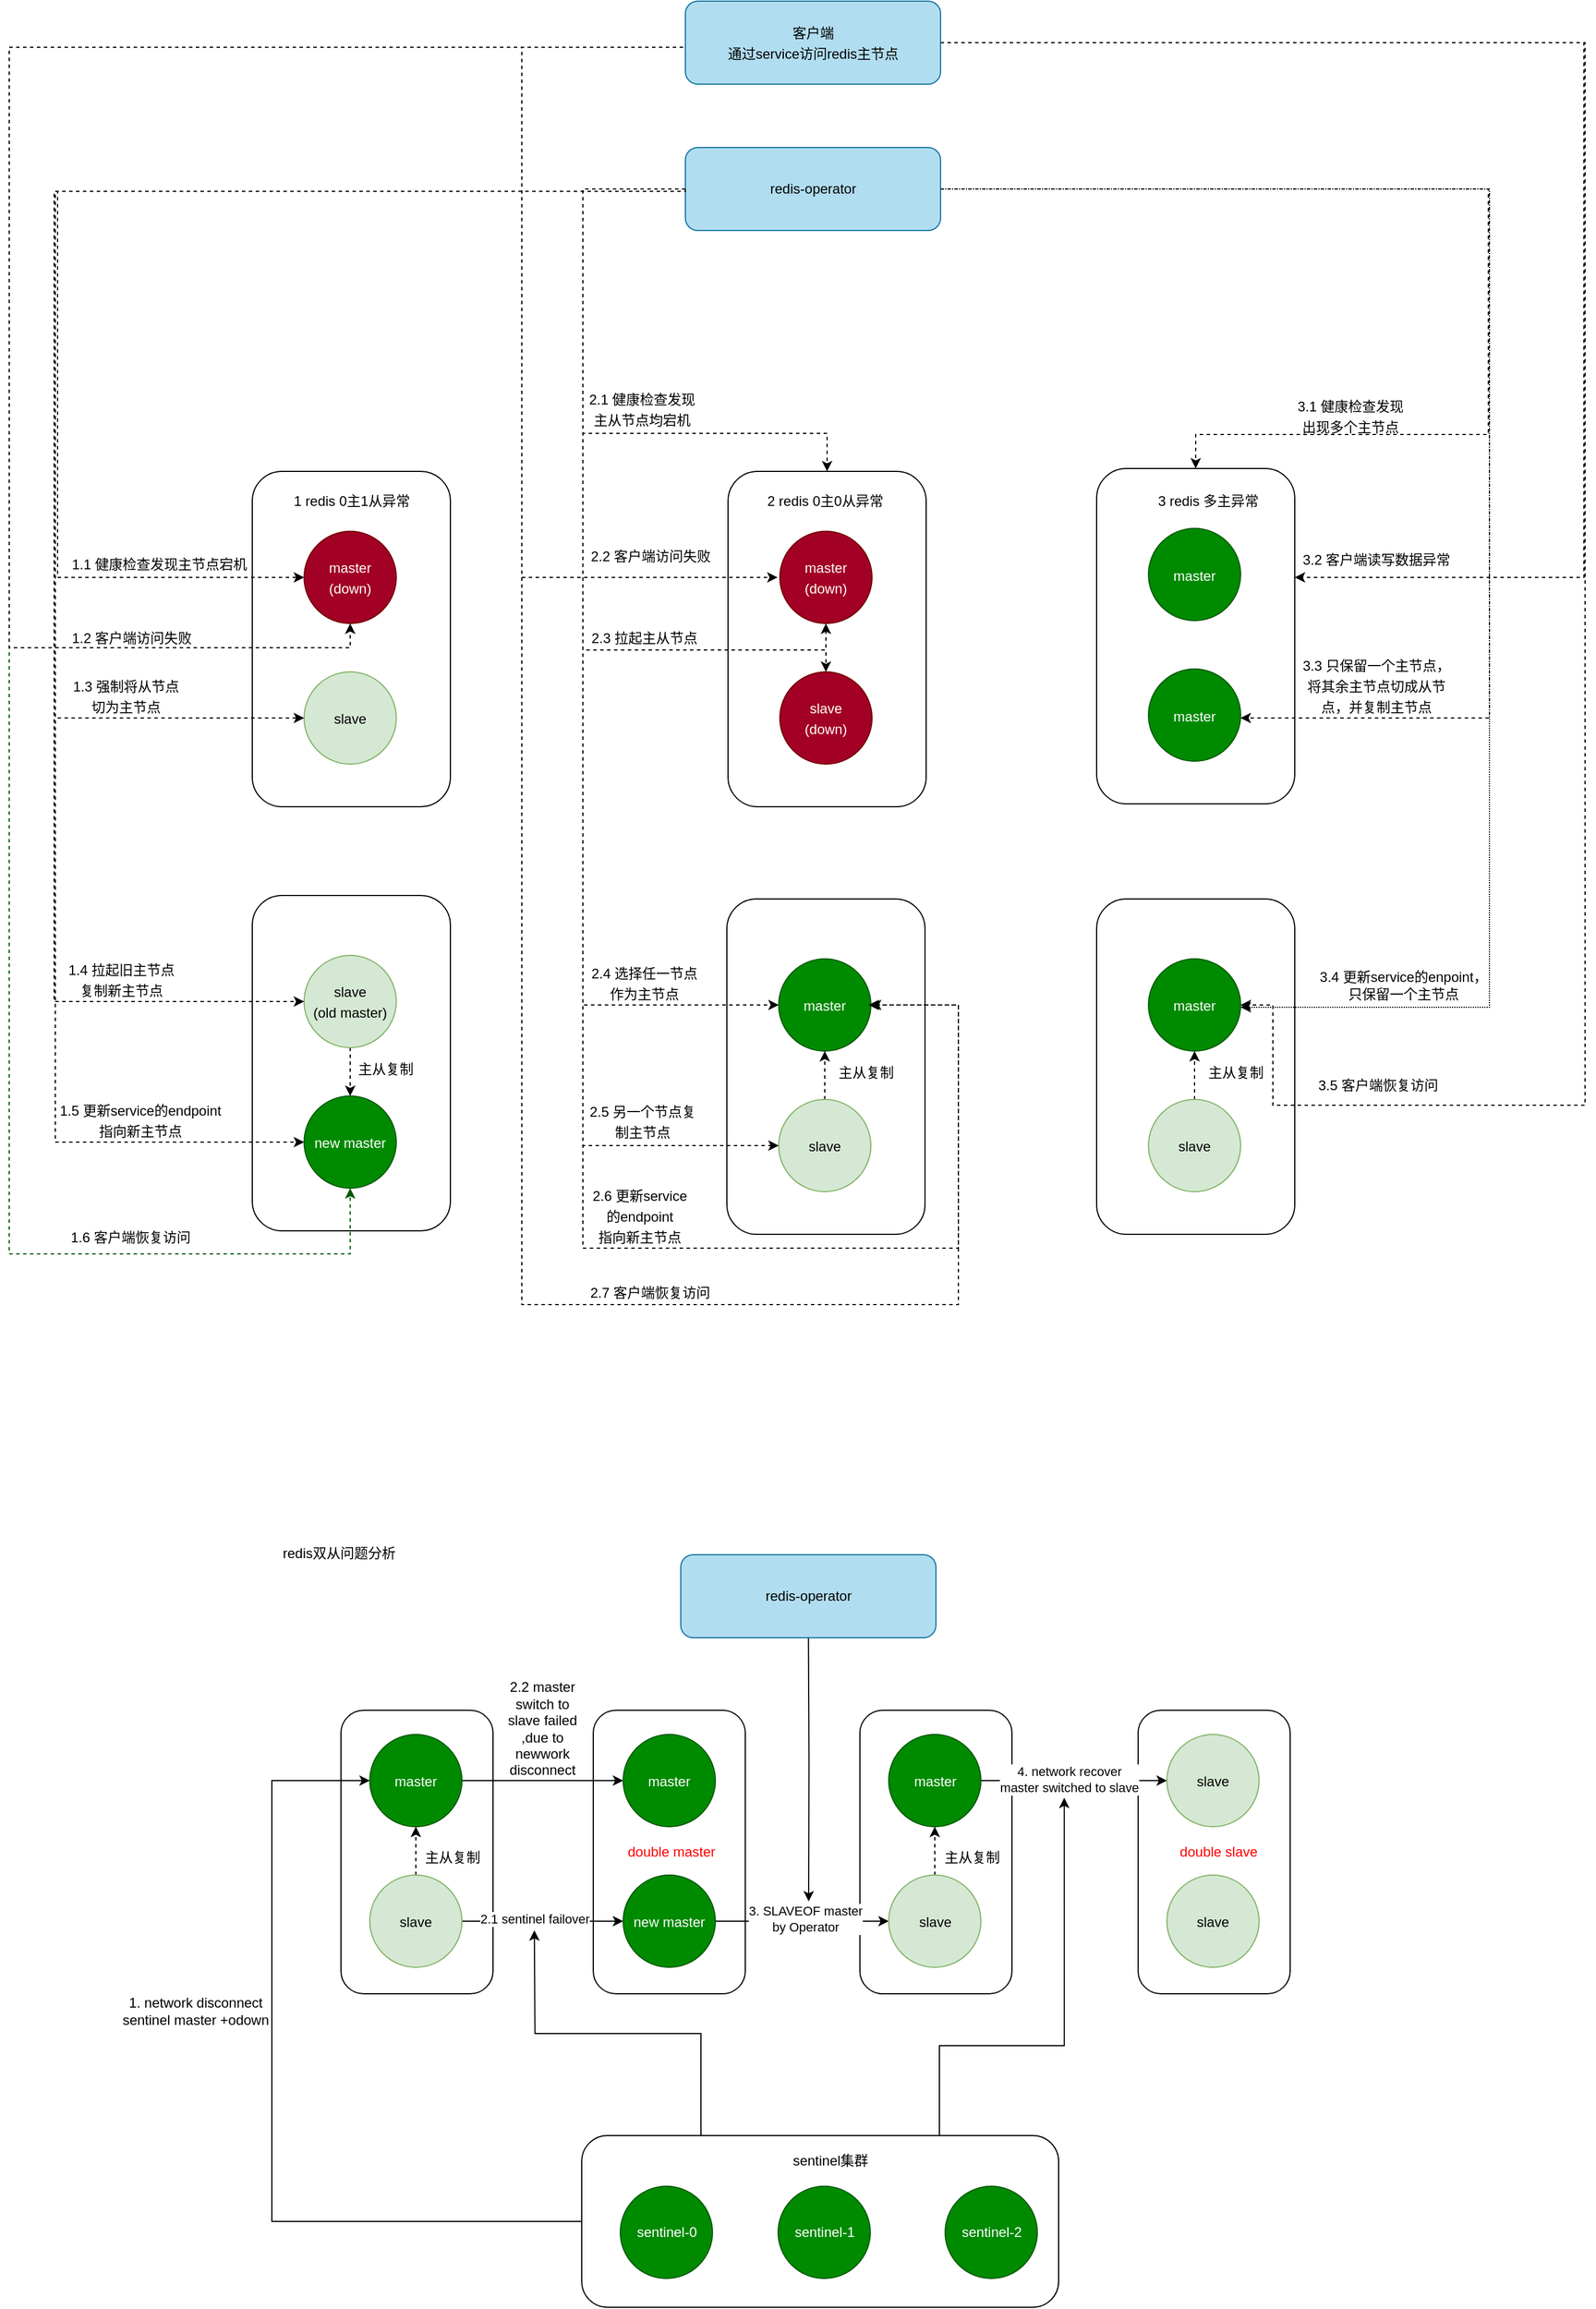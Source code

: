<mxfile version="21.6.6" type="github">
  <diagram id="rYdwiMb5jvszhZctyrXV" name="第 1 页">
    <mxGraphModel dx="1363" dy="926" grid="0" gridSize="10" guides="1" tooltips="1" connect="1" arrows="1" fold="1" page="0" pageScale="1" pageWidth="1920" pageHeight="1200" math="0" shadow="0">
      <root>
        <mxCell id="0" />
        <mxCell id="1" parent="0" />
        <mxCell id="EKX-5jDuFIZ7UJzmlgKB-31" value="" style="rounded=1;whiteSpace=wrap;html=1;" vertex="1" parent="1">
          <mxGeometry x="1066" y="1720" width="132" height="246" as="geometry" />
        </mxCell>
        <mxCell id="EKX-5jDuFIZ7UJzmlgKB-26" value="" style="rounded=1;whiteSpace=wrap;html=1;" vertex="1" parent="1">
          <mxGeometry x="824.5" y="1720" width="132" height="246" as="geometry" />
        </mxCell>
        <mxCell id="EKX-5jDuFIZ7UJzmlgKB-7" value="" style="rounded=1;whiteSpace=wrap;html=1;" vertex="1" parent="1">
          <mxGeometry x="374" y="1720" width="132" height="246" as="geometry" />
        </mxCell>
        <mxCell id="EKX-5jDuFIZ7UJzmlgKB-18" value="" style="rounded=1;whiteSpace=wrap;html=1;" vertex="1" parent="1">
          <mxGeometry x="593" y="1720" width="132" height="246" as="geometry" />
        </mxCell>
        <mxCell id="YQscOVflWYW1QB9K6YFz-11" value="" style="rounded=1;whiteSpace=wrap;html=1;" parent="1" vertex="1">
          <mxGeometry x="1030" y="642.5" width="172" height="291" as="geometry" />
        </mxCell>
        <mxCell id="U7izJLPOkutMurW7QBMb-9" style="edgeStyle=orthogonalEdgeStyle;rounded=0;orthogonalLoop=1;jettySize=auto;html=1;exitX=1;exitY=0.5;exitDx=0;exitDy=0;dashed=1;" parent="1" source="6RyUIfgaUFoeRIO4xXDH-7" target="YQscOVflWYW1QB9K6YFz-11" edge="1">
          <mxGeometry relative="1" as="geometry">
            <mxPoint x="1204" y="736" as="targetPoint" />
            <Array as="points">
              <mxPoint x="1453" y="273" />
              <mxPoint x="1453" y="737" />
            </Array>
          </mxGeometry>
        </mxCell>
        <mxCell id="YQscOVflWYW1QB9K6YFz-36" value="" style="rounded=1;whiteSpace=wrap;html=1;" parent="1" vertex="1">
          <mxGeometry x="1030" y="1016" width="172" height="291" as="geometry" />
        </mxCell>
        <mxCell id="YQscOVflWYW1QB9K6YFz-30" value="" style="rounded=1;whiteSpace=wrap;html=1;" parent="1" vertex="1">
          <mxGeometry x="709" y="1016" width="172" height="291" as="geometry" />
        </mxCell>
        <mxCell id="YQscOVflWYW1QB9K6YFz-24" value="" style="rounded=1;whiteSpace=wrap;html=1;" parent="1" vertex="1">
          <mxGeometry x="297" y="1013" width="172" height="291" as="geometry" />
        </mxCell>
        <mxCell id="YQscOVflWYW1QB9K6YFz-16" value="" style="rounded=1;whiteSpace=wrap;html=1;" parent="1" vertex="1">
          <mxGeometry x="710" y="645" width="172" height="291" as="geometry" />
        </mxCell>
        <mxCell id="YQscOVflWYW1QB9K6YFz-6" value="" style="rounded=1;whiteSpace=wrap;html=1;" parent="1" vertex="1">
          <mxGeometry x="297" y="645" width="172" height="291" as="geometry" />
        </mxCell>
        <mxCell id="YQscOVflWYW1QB9K6YFz-50" style="edgeStyle=orthogonalEdgeStyle;rounded=0;orthogonalLoop=1;jettySize=auto;html=1;exitX=0;exitY=0.5;exitDx=0;exitDy=0;entryX=0.5;entryY=1;entryDx=0;entryDy=0;dashed=1;fillColor=#008a00;strokeColor=#005700;" parent="1" source="6RyUIfgaUFoeRIO4xXDH-7" target="YQscOVflWYW1QB9K6YFz-26" edge="1">
          <mxGeometry relative="1" as="geometry">
            <Array as="points">
              <mxPoint x="86" y="277" />
              <mxPoint x="86" y="1324" />
              <mxPoint x="382" y="1324" />
            </Array>
          </mxGeometry>
        </mxCell>
        <mxCell id="YQscOVflWYW1QB9K6YFz-72" style="edgeStyle=orthogonalEdgeStyle;rounded=0;orthogonalLoop=1;jettySize=auto;html=1;exitX=0;exitY=0.5;exitDx=0;exitDy=0;dashed=1;entryX=0.5;entryY=1;entryDx=0;entryDy=0;" parent="1" source="6RyUIfgaUFoeRIO4xXDH-7" target="YQscOVflWYW1QB9K6YFz-7" edge="1">
          <mxGeometry relative="1" as="geometry">
            <mxPoint x="118" y="814" as="targetPoint" />
            <Array as="points">
              <mxPoint x="86" y="277" />
              <mxPoint x="86" y="798" />
              <mxPoint x="382" y="798" />
            </Array>
          </mxGeometry>
        </mxCell>
        <mxCell id="YQscOVflWYW1QB9K6YFz-82" style="edgeStyle=orthogonalEdgeStyle;rounded=0;orthogonalLoop=1;jettySize=auto;html=1;exitX=0;exitY=0.5;exitDx=0;exitDy=0;dashed=1;" parent="1" source="6RyUIfgaUFoeRIO4xXDH-7" edge="1">
          <mxGeometry relative="1" as="geometry">
            <mxPoint x="753" y="737" as="targetPoint" />
            <Array as="points">
              <mxPoint x="673" y="277" />
              <mxPoint x="531" y="277" />
              <mxPoint x="531" y="737" />
            </Array>
          </mxGeometry>
        </mxCell>
        <mxCell id="YQscOVflWYW1QB9K6YFz-92" style="edgeStyle=orthogonalEdgeStyle;rounded=0;orthogonalLoop=1;jettySize=auto;html=1;exitX=0;exitY=0.5;exitDx=0;exitDy=0;dashed=1;entryX=1;entryY=0.5;entryDx=0;entryDy=0;" parent="1" source="6RyUIfgaUFoeRIO4xXDH-7" target="YQscOVflWYW1QB9K6YFz-32" edge="1">
          <mxGeometry relative="1" as="geometry">
            <mxPoint x="931" y="1014" as="targetPoint" />
            <Array as="points">
              <mxPoint x="673" y="277" />
              <mxPoint x="531" y="277" />
              <mxPoint x="531" y="1368" />
              <mxPoint x="910" y="1368" />
              <mxPoint x="910" y="1108" />
            </Array>
          </mxGeometry>
        </mxCell>
        <mxCell id="U7izJLPOkutMurW7QBMb-15" style="edgeStyle=orthogonalEdgeStyle;rounded=0;orthogonalLoop=1;jettySize=auto;html=1;exitX=1;exitY=0.5;exitDx=0;exitDy=0;dashed=1;entryX=1;entryY=0.5;entryDx=0;entryDy=0;" parent="1" source="6RyUIfgaUFoeRIO4xXDH-7" target="YQscOVflWYW1QB9K6YFz-37" edge="1">
          <mxGeometry relative="1" as="geometry">
            <mxPoint x="1183" y="1340" as="targetPoint" />
            <Array as="points">
              <mxPoint x="1454" y="273" />
              <mxPoint x="1454" y="1195" />
              <mxPoint x="1183" y="1195" />
              <mxPoint x="1183" y="1108" />
            </Array>
          </mxGeometry>
        </mxCell>
        <mxCell id="6RyUIfgaUFoeRIO4xXDH-7" value="&lt;p style=&quot;line-height: 150%;&quot;&gt;客户端&lt;br&gt;通过service访问redis主节点&lt;/p&gt;" style="rounded=1;whiteSpace=wrap;html=1;fillColor=#b1ddf0;strokeColor=#10739e;" parent="1" vertex="1">
          <mxGeometry x="673" y="237" width="221.5" height="72" as="geometry" />
        </mxCell>
        <mxCell id="YQscOVflWYW1QB9K6YFz-7" value="&lt;p style=&quot;line-height: 150%;&quot;&gt;master&lt;br&gt;(down)&lt;/p&gt;" style="ellipse;whiteSpace=wrap;html=1;aspect=fixed;fillColor=#a20025;fontColor=#ffffff;strokeColor=#6F0000;" parent="1" vertex="1">
          <mxGeometry x="342" y="697" width="80" height="80" as="geometry" />
        </mxCell>
        <mxCell id="YQscOVflWYW1QB9K6YFz-9" value="&lt;p style=&quot;line-height: 150%;&quot;&gt;slave&lt;br&gt;&lt;/p&gt;" style="ellipse;whiteSpace=wrap;html=1;aspect=fixed;fillColor=#d5e8d4;strokeColor=#82b366;" parent="1" vertex="1">
          <mxGeometry x="342" y="819" width="80" height="80" as="geometry" />
        </mxCell>
        <mxCell id="YQscOVflWYW1QB9K6YFz-10" value="1 redis 0主1从异常" style="text;html=1;strokeColor=none;fillColor=none;align=center;verticalAlign=middle;whiteSpace=wrap;rounded=0;" parent="1" vertex="1">
          <mxGeometry x="330.5" y="656" width="105" height="30" as="geometry" />
        </mxCell>
        <mxCell id="YQscOVflWYW1QB9K6YFz-12" value="&lt;p style=&quot;line-height: 150%;&quot;&gt;master&lt;br&gt;&lt;/p&gt;" style="ellipse;whiteSpace=wrap;html=1;aspect=fixed;fillColor=#008a00;fontColor=#ffffff;strokeColor=#005700;" parent="1" vertex="1">
          <mxGeometry x="1075" y="694.5" width="80" height="80" as="geometry" />
        </mxCell>
        <mxCell id="YQscOVflWYW1QB9K6YFz-13" value="&lt;p style=&quot;line-height: 150%;&quot;&gt;master&lt;br&gt;&lt;/p&gt;" style="ellipse;whiteSpace=wrap;html=1;aspect=fixed;fillColor=#008a00;fontColor=#ffffff;strokeColor=#005700;" parent="1" vertex="1">
          <mxGeometry x="1075" y="816.5" width="80" height="80" as="geometry" />
        </mxCell>
        <mxCell id="YQscOVflWYW1QB9K6YFz-14" value="3 redis 多主异常" style="text;html=1;strokeColor=none;fillColor=none;align=center;verticalAlign=middle;whiteSpace=wrap;rounded=0;" parent="1" vertex="1">
          <mxGeometry x="1080" y="656" width="94" height="30" as="geometry" />
        </mxCell>
        <mxCell id="YQscOVflWYW1QB9K6YFz-17" value="&lt;p style=&quot;line-height: 150%;&quot;&gt;master&lt;br&gt;(down)&lt;/p&gt;" style="ellipse;whiteSpace=wrap;html=1;aspect=fixed;fillColor=#a20025;fontColor=#ffffff;strokeColor=#6F0000;" parent="1" vertex="1">
          <mxGeometry x="755" y="697" width="80" height="80" as="geometry" />
        </mxCell>
        <mxCell id="YQscOVflWYW1QB9K6YFz-18" value="&lt;p style=&quot;line-height: 150%;&quot;&gt;slave&lt;br&gt;(down)&lt;/p&gt;" style="ellipse;whiteSpace=wrap;html=1;aspect=fixed;fillColor=#a20025;fontColor=#ffffff;strokeColor=#6F0000;" parent="1" vertex="1">
          <mxGeometry x="755" y="819" width="80" height="80" as="geometry" />
        </mxCell>
        <mxCell id="YQscOVflWYW1QB9K6YFz-19" value="2 redis 0主0从异常" style="text;html=1;strokeColor=none;fillColor=none;align=center;verticalAlign=middle;whiteSpace=wrap;rounded=0;" parent="1" vertex="1">
          <mxGeometry x="741.5" y="656" width="105" height="30" as="geometry" />
        </mxCell>
        <mxCell id="YQscOVflWYW1QB9K6YFz-27" style="edgeStyle=orthogonalEdgeStyle;rounded=0;orthogonalLoop=1;jettySize=auto;html=1;exitX=0.5;exitY=1;exitDx=0;exitDy=0;dashed=1;" parent="1" source="YQscOVflWYW1QB9K6YFz-25" target="YQscOVflWYW1QB9K6YFz-26" edge="1">
          <mxGeometry relative="1" as="geometry" />
        </mxCell>
        <mxCell id="YQscOVflWYW1QB9K6YFz-25" value="&lt;p style=&quot;line-height: 150%;&quot;&gt;slave&lt;br&gt;(old master)&lt;/p&gt;" style="ellipse;whiteSpace=wrap;html=1;aspect=fixed;fillColor=#d5e8d4;strokeColor=#82b366;" parent="1" vertex="1">
          <mxGeometry x="342" y="1065" width="80" height="80" as="geometry" />
        </mxCell>
        <mxCell id="YQscOVflWYW1QB9K6YFz-26" value="&lt;p style=&quot;line-height: 150%;&quot;&gt;new master&lt;br&gt;&lt;/p&gt;" style="ellipse;whiteSpace=wrap;html=1;aspect=fixed;fillColor=#008a00;fontColor=#ffffff;strokeColor=#005700;" parent="1" vertex="1">
          <mxGeometry x="342" y="1187" width="80" height="80" as="geometry" />
        </mxCell>
        <mxCell id="YQscOVflWYW1QB9K6YFz-29" value="主从复制" style="text;html=1;strokeColor=none;fillColor=none;align=center;verticalAlign=middle;whiteSpace=wrap;rounded=0;" parent="1" vertex="1">
          <mxGeometry x="383" y="1149" width="60" height="30" as="geometry" />
        </mxCell>
        <mxCell id="YQscOVflWYW1QB9K6YFz-32" value="&lt;p style=&quot;line-height: 150%;&quot;&gt;master&lt;br&gt;&lt;/p&gt;" style="ellipse;whiteSpace=wrap;html=1;aspect=fixed;fillColor=#008a00;fontColor=#ffffff;strokeColor=#005700;" parent="1" vertex="1">
          <mxGeometry x="754" y="1068" width="80" height="80" as="geometry" />
        </mxCell>
        <mxCell id="YQscOVflWYW1QB9K6YFz-35" style="edgeStyle=orthogonalEdgeStyle;rounded=0;orthogonalLoop=1;jettySize=auto;html=1;exitX=0.5;exitY=0;exitDx=0;exitDy=0;entryX=0.5;entryY=1;entryDx=0;entryDy=0;dashed=1;" parent="1" source="YQscOVflWYW1QB9K6YFz-33" target="YQscOVflWYW1QB9K6YFz-32" edge="1">
          <mxGeometry relative="1" as="geometry" />
        </mxCell>
        <mxCell id="YQscOVflWYW1QB9K6YFz-33" value="&lt;p style=&quot;line-height: 150%;&quot;&gt;slave&lt;br&gt;&lt;/p&gt;" style="ellipse;whiteSpace=wrap;html=1;aspect=fixed;fillColor=#d5e8d4;strokeColor=#82b366;" parent="1" vertex="1">
          <mxGeometry x="754" y="1190" width="80" height="80" as="geometry" />
        </mxCell>
        <mxCell id="YQscOVflWYW1QB9K6YFz-34" value="主从复制" style="text;html=1;strokeColor=none;fillColor=none;align=center;verticalAlign=middle;whiteSpace=wrap;rounded=0;" parent="1" vertex="1">
          <mxGeometry x="800" y="1152" width="60" height="30" as="geometry" />
        </mxCell>
        <mxCell id="YQscOVflWYW1QB9K6YFz-37" value="&lt;p style=&quot;line-height: 150%;&quot;&gt;master&lt;br&gt;&lt;/p&gt;" style="ellipse;whiteSpace=wrap;html=1;aspect=fixed;fillColor=#008a00;fontColor=#ffffff;strokeColor=#005700;" parent="1" vertex="1">
          <mxGeometry x="1075" y="1068" width="80" height="80" as="geometry" />
        </mxCell>
        <mxCell id="YQscOVflWYW1QB9K6YFz-38" style="edgeStyle=orthogonalEdgeStyle;rounded=0;orthogonalLoop=1;jettySize=auto;html=1;exitX=0.5;exitY=0;exitDx=0;exitDy=0;entryX=0.5;entryY=1;entryDx=0;entryDy=0;dashed=1;" parent="1" source="YQscOVflWYW1QB9K6YFz-39" target="YQscOVflWYW1QB9K6YFz-37" edge="1">
          <mxGeometry relative="1" as="geometry" />
        </mxCell>
        <mxCell id="YQscOVflWYW1QB9K6YFz-39" value="&lt;p style=&quot;line-height: 150%;&quot;&gt;slave&lt;br&gt;&lt;/p&gt;" style="ellipse;whiteSpace=wrap;html=1;aspect=fixed;fillColor=#d5e8d4;strokeColor=#82b366;" parent="1" vertex="1">
          <mxGeometry x="1075" y="1190" width="80" height="80" as="geometry" />
        </mxCell>
        <mxCell id="YQscOVflWYW1QB9K6YFz-40" value="主从复制" style="text;html=1;strokeColor=none;fillColor=none;align=center;verticalAlign=middle;whiteSpace=wrap;rounded=0;" parent="1" vertex="1">
          <mxGeometry x="1121" y="1152" width="60" height="30" as="geometry" />
        </mxCell>
        <mxCell id="YQscOVflWYW1QB9K6YFz-63" style="edgeStyle=orthogonalEdgeStyle;rounded=0;orthogonalLoop=1;jettySize=auto;html=1;exitX=0;exitY=0.5;exitDx=0;exitDy=0;entryX=0;entryY=0.5;entryDx=0;entryDy=0;dashed=1;" parent="1" source="YQscOVflWYW1QB9K6YFz-41" target="YQscOVflWYW1QB9K6YFz-7" edge="1">
          <mxGeometry relative="1" as="geometry">
            <Array as="points">
              <mxPoint x="128" y="402" />
              <mxPoint x="128" y="737" />
            </Array>
          </mxGeometry>
        </mxCell>
        <mxCell id="YQscOVflWYW1QB9K6YFz-64" style="edgeStyle=orthogonalEdgeStyle;rounded=0;orthogonalLoop=1;jettySize=auto;html=1;exitX=0;exitY=0.5;exitDx=0;exitDy=0;entryX=0;entryY=0.5;entryDx=0;entryDy=0;dashed=1;" parent="1" source="YQscOVflWYW1QB9K6YFz-41" target="YQscOVflWYW1QB9K6YFz-9" edge="1">
          <mxGeometry relative="1" as="geometry">
            <Array as="points">
              <mxPoint x="126" y="402" />
              <mxPoint x="126" y="859" />
            </Array>
          </mxGeometry>
        </mxCell>
        <mxCell id="YQscOVflWYW1QB9K6YFz-68" style="edgeStyle=orthogonalEdgeStyle;rounded=0;orthogonalLoop=1;jettySize=auto;html=1;exitX=0;exitY=0.5;exitDx=0;exitDy=0;dashed=1;entryX=0;entryY=0.5;entryDx=0;entryDy=0;" parent="1" source="YQscOVflWYW1QB9K6YFz-41" target="YQscOVflWYW1QB9K6YFz-25" edge="1">
          <mxGeometry relative="1" as="geometry">
            <mxPoint x="146.375" y="1119.5" as="targetPoint" />
            <Array as="points">
              <mxPoint x="125" y="402" />
              <mxPoint x="125" y="1105" />
            </Array>
          </mxGeometry>
        </mxCell>
        <mxCell id="YQscOVflWYW1QB9K6YFz-71" style="edgeStyle=orthogonalEdgeStyle;rounded=0;orthogonalLoop=1;jettySize=auto;html=1;exitX=0;exitY=0.5;exitDx=0;exitDy=0;dashed=1;entryX=0;entryY=0.5;entryDx=0;entryDy=0;" parent="1" source="YQscOVflWYW1QB9K6YFz-41" target="YQscOVflWYW1QB9K6YFz-26" edge="1">
          <mxGeometry relative="1" as="geometry">
            <mxPoint x="125.125" y="1216.375" as="targetPoint" />
            <Array as="points">
              <mxPoint x="126" y="402" />
              <mxPoint x="126" y="1227" />
            </Array>
          </mxGeometry>
        </mxCell>
        <mxCell id="YQscOVflWYW1QB9K6YFz-78" style="edgeStyle=orthogonalEdgeStyle;rounded=0;orthogonalLoop=1;jettySize=auto;html=1;exitX=0;exitY=0.5;exitDx=0;exitDy=0;dashed=1;entryX=0.5;entryY=0;entryDx=0;entryDy=0;" parent="1" source="YQscOVflWYW1QB9K6YFz-41" target="YQscOVflWYW1QB9K6YFz-16" edge="1">
          <mxGeometry relative="1" as="geometry">
            <Array as="points">
              <mxPoint x="673" y="402" />
              <mxPoint x="584" y="402" />
              <mxPoint x="584" y="612" />
              <mxPoint x="796" y="612" />
            </Array>
          </mxGeometry>
        </mxCell>
        <mxCell id="YQscOVflWYW1QB9K6YFz-80" style="edgeStyle=orthogonalEdgeStyle;rounded=0;orthogonalLoop=1;jettySize=auto;html=1;exitX=0;exitY=0.5;exitDx=0;exitDy=0;entryX=0.5;entryY=1;entryDx=0;entryDy=0;dashed=1;" parent="1" source="YQscOVflWYW1QB9K6YFz-41" target="YQscOVflWYW1QB9K6YFz-17" edge="1">
          <mxGeometry relative="1" as="geometry">
            <Array as="points">
              <mxPoint x="673" y="402" />
              <mxPoint x="584" y="402" />
              <mxPoint x="584" y="800" />
              <mxPoint x="795" y="800" />
            </Array>
          </mxGeometry>
        </mxCell>
        <mxCell id="YQscOVflWYW1QB9K6YFz-85" style="edgeStyle=orthogonalEdgeStyle;rounded=0;orthogonalLoop=1;jettySize=auto;html=1;exitX=0;exitY=0.5;exitDx=0;exitDy=0;dashed=1;entryX=0.5;entryY=0;entryDx=0;entryDy=0;" parent="1" source="YQscOVflWYW1QB9K6YFz-41" target="YQscOVflWYW1QB9K6YFz-18" edge="1">
          <mxGeometry relative="1" as="geometry">
            <mxPoint x="499.448" y="836.621" as="targetPoint" />
            <Array as="points">
              <mxPoint x="673" y="402" />
              <mxPoint x="584" y="402" />
              <mxPoint x="584" y="800" />
              <mxPoint x="795" y="800" />
            </Array>
          </mxGeometry>
        </mxCell>
        <mxCell id="YQscOVflWYW1QB9K6YFz-86" style="edgeStyle=orthogonalEdgeStyle;rounded=0;orthogonalLoop=1;jettySize=auto;html=1;exitX=0;exitY=0.5;exitDx=0;exitDy=0;dashed=1;entryX=0;entryY=0.5;entryDx=0;entryDy=0;" parent="1" source="YQscOVflWYW1QB9K6YFz-41" target="YQscOVflWYW1QB9K6YFz-32" edge="1">
          <mxGeometry relative="1" as="geometry">
            <mxPoint x="500.138" y="1144.897" as="targetPoint" />
            <Array as="points">
              <mxPoint x="673" y="402" />
              <mxPoint x="584" y="402" />
              <mxPoint x="584" y="1108" />
            </Array>
          </mxGeometry>
        </mxCell>
        <mxCell id="YQscOVflWYW1QB9K6YFz-90" style="edgeStyle=orthogonalEdgeStyle;rounded=0;orthogonalLoop=1;jettySize=auto;html=1;exitX=0;exitY=0.5;exitDx=0;exitDy=0;dashed=1;" parent="1" source="YQscOVflWYW1QB9K6YFz-41" edge="1">
          <mxGeometry relative="1" as="geometry">
            <mxPoint x="832" y="1108" as="targetPoint" />
            <Array as="points">
              <mxPoint x="584" y="400" />
              <mxPoint x="584" y="1319" />
              <mxPoint x="910" y="1319" />
              <mxPoint x="910" y="1108" />
            </Array>
          </mxGeometry>
        </mxCell>
        <mxCell id="U7izJLPOkutMurW7QBMb-8" style="edgeStyle=orthogonalEdgeStyle;rounded=0;orthogonalLoop=1;jettySize=auto;html=1;exitX=1;exitY=0.5;exitDx=0;exitDy=0;entryX=0.5;entryY=0;entryDx=0;entryDy=0;dashed=1;" parent="1" source="YQscOVflWYW1QB9K6YFz-41" target="YQscOVflWYW1QB9K6YFz-11" edge="1">
          <mxGeometry relative="1" as="geometry">
            <Array as="points">
              <mxPoint x="1370" y="400" />
              <mxPoint x="1370" y="613" />
              <mxPoint x="1116" y="613" />
            </Array>
          </mxGeometry>
        </mxCell>
        <mxCell id="U7izJLPOkutMurW7QBMb-10" style="edgeStyle=orthogonalEdgeStyle;rounded=0;orthogonalLoop=1;jettySize=auto;html=1;exitX=1;exitY=0.5;exitDx=0;exitDy=0;dashed=1;" parent="1" source="YQscOVflWYW1QB9K6YFz-41" target="YQscOVflWYW1QB9K6YFz-13" edge="1">
          <mxGeometry relative="1" as="geometry">
            <mxPoint x="1224" y="859" as="targetPoint" />
            <Array as="points">
              <mxPoint x="1371" y="400" />
              <mxPoint x="1371" y="859" />
            </Array>
          </mxGeometry>
        </mxCell>
        <mxCell id="U7izJLPOkutMurW7QBMb-11" style="edgeStyle=orthogonalEdgeStyle;rounded=0;orthogonalLoop=1;jettySize=auto;html=1;exitX=1;exitY=0.5;exitDx=0;exitDy=0;dashed=1;dashPattern=1 1;" parent="1" source="YQscOVflWYW1QB9K6YFz-41" target="YQscOVflWYW1QB9K6YFz-37" edge="1">
          <mxGeometry relative="1" as="geometry">
            <mxPoint x="996" y="1136.5" as="targetPoint" />
            <Array as="points">
              <mxPoint x="1371" y="400" />
              <mxPoint x="1371" y="1110" />
            </Array>
          </mxGeometry>
        </mxCell>
        <mxCell id="YQscOVflWYW1QB9K6YFz-41" value="redis-operator" style="rounded=1;whiteSpace=wrap;html=1;fillColor=#b1ddf0;strokeColor=#10739e;" parent="1" vertex="1">
          <mxGeometry x="673" y="364" width="221.5" height="72" as="geometry" />
        </mxCell>
        <mxCell id="YQscOVflWYW1QB9K6YFz-55" value="&lt;p style=&quot;line-height: 150%;&quot;&gt;1.5 更新service的endpoint&lt;br&gt;指向新主节点&lt;/p&gt;" style="text;html=1;strokeColor=none;fillColor=none;align=center;verticalAlign=middle;whiteSpace=wrap;rounded=0;" parent="1" vertex="1">
          <mxGeometry x="119" y="1193" width="162" height="30" as="geometry" />
        </mxCell>
        <mxCell id="YQscOVflWYW1QB9K6YFz-65" value="1.1 健康检查发现主节点宕机" style="text;html=1;align=center;verticalAlign=middle;resizable=0;points=[];autosize=1;strokeColor=none;fillColor=none;" parent="1" vertex="1">
          <mxGeometry x="130.5" y="713" width="170" height="26" as="geometry" />
        </mxCell>
        <mxCell id="YQscOVflWYW1QB9K6YFz-66" value="&lt;p style=&quot;line-height: 150%;&quot;&gt;1.3 强制将从节点&lt;br&gt;切为主节点&lt;/p&gt;" style="text;html=1;align=center;verticalAlign=middle;resizable=0;points=[];autosize=1;strokeColor=none;fillColor=none;" parent="1" vertex="1">
          <mxGeometry x="131.5" y="804" width="110" height="72" as="geometry" />
        </mxCell>
        <mxCell id="YQscOVflWYW1QB9K6YFz-69" value="&lt;p style=&quot;line-height: 150%;&quot;&gt;1.4 拉起旧主节点&lt;br&gt;复制新主节点&lt;/p&gt;" style="text;html=1;strokeColor=none;fillColor=none;align=center;verticalAlign=middle;whiteSpace=wrap;rounded=0;" parent="1" vertex="1">
          <mxGeometry x="128.5" y="1074" width="108.5" height="24.5" as="geometry" />
        </mxCell>
        <mxCell id="YQscOVflWYW1QB9K6YFz-70" value="1.6&amp;nbsp;&lt;span style=&quot;&quot;&gt;客户端恢复访问&lt;/span&gt;" style="text;html=1;align=center;verticalAlign=middle;resizable=0;points=[];autosize=1;strokeColor=none;fillColor=none;" parent="1" vertex="1">
          <mxGeometry x="129.5" y="1297" width="122" height="26" as="geometry" />
        </mxCell>
        <mxCell id="YQscOVflWYW1QB9K6YFz-73" value="1.2 客户端访问失败" style="text;html=1;align=center;verticalAlign=middle;resizable=0;points=[];autosize=1;strokeColor=none;fillColor=none;" parent="1" vertex="1">
          <mxGeometry x="130.5" y="777" width="122" height="26" as="geometry" />
        </mxCell>
        <mxCell id="YQscOVflWYW1QB9K6YFz-88" style="edgeStyle=orthogonalEdgeStyle;rounded=0;orthogonalLoop=1;jettySize=auto;html=1;exitX=0;exitY=0.5;exitDx=0;exitDy=0;dashed=1;entryX=0;entryY=0.5;entryDx=0;entryDy=0;" parent="1" source="YQscOVflWYW1QB9K6YFz-41" target="YQscOVflWYW1QB9K6YFz-33" edge="1">
          <mxGeometry relative="1" as="geometry">
            <mxPoint x="764" y="1118" as="targetPoint" />
            <mxPoint x="683" y="410.0" as="sourcePoint" />
            <Array as="points">
              <mxPoint x="673" y="402" />
              <mxPoint x="584" y="402" />
              <mxPoint x="584" y="1230" />
            </Array>
          </mxGeometry>
        </mxCell>
        <mxCell id="YQscOVflWYW1QB9K6YFz-97" value="&lt;p style=&quot;line-height: 150%;&quot;&gt;2.5 另一个节点复制主节点&lt;/p&gt;" style="text;html=1;strokeColor=none;fillColor=none;align=center;verticalAlign=middle;whiteSpace=wrap;rounded=0;" parent="1" vertex="1">
          <mxGeometry x="586" y="1194" width="100" height="30" as="geometry" />
        </mxCell>
        <mxCell id="YQscOVflWYW1QB9K6YFz-99" value="&lt;p style=&quot;line-height: 150%;&quot;&gt;&lt;span style=&quot;&quot;&gt;2.1 健康检查发现主从节点均宕机&lt;/span&gt;&lt;/p&gt;" style="text;html=1;strokeColor=none;fillColor=none;align=center;verticalAlign=middle;whiteSpace=wrap;rounded=0;" parent="1" vertex="1">
          <mxGeometry x="587" y="576" width="97" height="30" as="geometry" />
        </mxCell>
        <mxCell id="YQscOVflWYW1QB9K6YFz-101" value="&lt;span style=&quot;&quot;&gt;2.2 客户端访问失败&lt;/span&gt;" style="text;html=1;strokeColor=none;fillColor=none;align=center;verticalAlign=middle;whiteSpace=wrap;rounded=0;" parent="1" vertex="1">
          <mxGeometry x="586" y="704" width="114" height="30" as="geometry" />
        </mxCell>
        <mxCell id="YQscOVflWYW1QB9K6YFz-102" value="&lt;span style=&quot;&quot;&gt;2.3 拉起主从节点&lt;/span&gt;" style="text;html=1;strokeColor=none;fillColor=none;align=center;verticalAlign=middle;whiteSpace=wrap;rounded=0;" parent="1" vertex="1">
          <mxGeometry x="589" y="774.5" width="97" height="30" as="geometry" />
        </mxCell>
        <mxCell id="YQscOVflWYW1QB9K6YFz-103" value="&lt;p style=&quot;line-height: 150%;&quot;&gt;&lt;span style=&quot;&quot;&gt;2.4 选择任一节点&lt;/span&gt;&lt;br style=&quot;&quot;&gt;&lt;span style=&quot;&quot;&gt;作为主节点&lt;/span&gt;&lt;/p&gt;" style="text;html=1;strokeColor=none;fillColor=none;align=center;verticalAlign=middle;whiteSpace=wrap;rounded=0;" parent="1" vertex="1">
          <mxGeometry x="589" y="1074" width="97" height="30" as="geometry" />
        </mxCell>
        <mxCell id="YQscOVflWYW1QB9K6YFz-104" value="&lt;p style=&quot;line-height: 150%;&quot;&gt;&lt;span style=&quot;&quot;&gt;2.6&amp;nbsp;&lt;/span&gt;&lt;span style=&quot;&quot;&gt;更新service的endpoint&lt;/span&gt;&lt;br style=&quot;&quot;&gt;&lt;span style=&quot;&quot;&gt;指向新主节点&lt;/span&gt;&lt;/p&gt;" style="text;html=1;strokeColor=none;fillColor=none;align=center;verticalAlign=middle;whiteSpace=wrap;rounded=0;" parent="1" vertex="1">
          <mxGeometry x="589" y="1276" width="89" height="30" as="geometry" />
        </mxCell>
        <mxCell id="YQscOVflWYW1QB9K6YFz-105" value="&lt;span style=&quot;&quot;&gt;2.7 客户端恢复访问&lt;/span&gt;" style="text;html=1;strokeColor=none;fillColor=none;align=center;verticalAlign=middle;whiteSpace=wrap;rounded=0;" parent="1" vertex="1">
          <mxGeometry x="586" y="1343" width="113" height="30" as="geometry" />
        </mxCell>
        <mxCell id="U7izJLPOkutMurW7QBMb-3" value="&lt;p style=&quot;line-height: 150%;&quot;&gt;&lt;span style=&quot;&quot;&gt;3.1 健康检查发现出现多个主节点&lt;/span&gt;&lt;/p&gt;" style="text;html=1;strokeColor=none;fillColor=none;align=center;verticalAlign=middle;whiteSpace=wrap;rounded=0;" parent="1" vertex="1">
          <mxGeometry x="1202" y="582" width="97" height="30" as="geometry" />
        </mxCell>
        <mxCell id="U7izJLPOkutMurW7QBMb-4" value="&lt;p style=&quot;line-height: 150%;&quot;&gt;&lt;span style=&quot;&quot;&gt;3.3 只保留一个主节点，将其余主节点切成从节点，并复制主节点&lt;/span&gt;&lt;/p&gt;" style="text;html=1;strokeColor=none;fillColor=none;align=center;verticalAlign=middle;whiteSpace=wrap;rounded=0;" parent="1" vertex="1">
          <mxGeometry x="1204" y="815.5" width="138" height="30" as="geometry" />
        </mxCell>
        <mxCell id="U7izJLPOkutMurW7QBMb-5" value="&lt;span style=&quot;&quot;&gt;3.4 更新service的enpoint，只保留一个主节点&lt;/span&gt;" style="text;html=1;strokeColor=none;fillColor=none;align=center;verticalAlign=middle;whiteSpace=wrap;rounded=0;" parent="1" vertex="1">
          <mxGeometry x="1220" y="1075.5" width="153" height="30" as="geometry" />
        </mxCell>
        <mxCell id="U7izJLPOkutMurW7QBMb-6" value="&lt;span style=&quot;&quot;&gt;3.2 客户端读写数据异常&lt;/span&gt;" style="text;html=1;strokeColor=none;fillColor=none;align=center;verticalAlign=middle;whiteSpace=wrap;rounded=0;" parent="1" vertex="1">
          <mxGeometry x="1207" y="706.5" width="132" height="30" as="geometry" />
        </mxCell>
        <mxCell id="U7izJLPOkutMurW7QBMb-7" value="&lt;span style=&quot;&quot;&gt;3.5 客户端恢复访问&lt;/span&gt;" style="text;html=1;strokeColor=none;fillColor=none;align=center;verticalAlign=middle;whiteSpace=wrap;rounded=0;" parent="1" vertex="1">
          <mxGeometry x="1216" y="1163" width="116.5" height="30" as="geometry" />
        </mxCell>
        <mxCell id="EKX-5jDuFIZ7UJzmlgKB-44" style="edgeStyle=orthogonalEdgeStyle;rounded=0;orthogonalLoop=1;jettySize=auto;html=1;exitX=0;exitY=0.5;exitDx=0;exitDy=0;entryX=0;entryY=0.5;entryDx=0;entryDy=0;" edge="1" parent="1" source="EKX-5jDuFIZ7UJzmlgKB-1" target="EKX-5jDuFIZ7UJzmlgKB-8">
          <mxGeometry relative="1" as="geometry">
            <Array as="points">
              <mxPoint x="314" y="2163" />
              <mxPoint x="314" y="1781" />
            </Array>
          </mxGeometry>
        </mxCell>
        <mxCell id="EKX-5jDuFIZ7UJzmlgKB-49" style="edgeStyle=orthogonalEdgeStyle;rounded=0;orthogonalLoop=1;jettySize=auto;html=1;exitX=0.25;exitY=0;exitDx=0;exitDy=0;" edge="1" parent="1" source="EKX-5jDuFIZ7UJzmlgKB-1">
          <mxGeometry relative="1" as="geometry">
            <mxPoint x="541.875" y="1910.875" as="targetPoint" />
          </mxGeometry>
        </mxCell>
        <mxCell id="EKX-5jDuFIZ7UJzmlgKB-59" style="edgeStyle=orthogonalEdgeStyle;rounded=0;orthogonalLoop=1;jettySize=auto;html=1;exitX=0.75;exitY=0;exitDx=0;exitDy=0;" edge="1" parent="1" source="EKX-5jDuFIZ7UJzmlgKB-1">
          <mxGeometry relative="1" as="geometry">
            <mxPoint x="1001.875" y="1795.875" as="targetPoint" />
            <Array as="points">
              <mxPoint x="893" y="2011" />
              <mxPoint x="1002" y="2011" />
            </Array>
          </mxGeometry>
        </mxCell>
        <mxCell id="EKX-5jDuFIZ7UJzmlgKB-1" value="" style="rounded=1;whiteSpace=wrap;html=1;" vertex="1" parent="1">
          <mxGeometry x="583" y="2089" width="414" height="149" as="geometry" />
        </mxCell>
        <mxCell id="EKX-5jDuFIZ7UJzmlgKB-2" value="sentinel-0" style="ellipse;whiteSpace=wrap;html=1;aspect=fixed;fillColor=#008a00;fontColor=#ffffff;strokeColor=#005700;" vertex="1" parent="1">
          <mxGeometry x="616.5" y="2133" width="80" height="80" as="geometry" />
        </mxCell>
        <mxCell id="EKX-5jDuFIZ7UJzmlgKB-3" value="sentinel-2" style="ellipse;whiteSpace=wrap;html=1;aspect=fixed;fillColor=#008a00;fontColor=#ffffff;strokeColor=#005700;" vertex="1" parent="1">
          <mxGeometry x="898.5" y="2133" width="80" height="80" as="geometry" />
        </mxCell>
        <mxCell id="EKX-5jDuFIZ7UJzmlgKB-4" value="sentinel-1" style="ellipse;whiteSpace=wrap;html=1;aspect=fixed;fillColor=#008a00;fontColor=#ffffff;strokeColor=#005700;" vertex="1" parent="1">
          <mxGeometry x="753.5" y="2133" width="80" height="80" as="geometry" />
        </mxCell>
        <mxCell id="EKX-5jDuFIZ7UJzmlgKB-5" value="sentinel集群" style="text;html=1;strokeColor=none;fillColor=none;align=center;verticalAlign=middle;whiteSpace=wrap;rounded=0;" vertex="1" parent="1">
          <mxGeometry x="763" y="2096" width="72" height="30" as="geometry" />
        </mxCell>
        <mxCell id="EKX-5jDuFIZ7UJzmlgKB-50" style="edgeStyle=orthogonalEdgeStyle;rounded=0;orthogonalLoop=1;jettySize=auto;html=1;exitX=1;exitY=0.5;exitDx=0;exitDy=0;entryX=0;entryY=0.5;entryDx=0;entryDy=0;" edge="1" parent="1" source="EKX-5jDuFIZ7UJzmlgKB-8" target="EKX-5jDuFIZ7UJzmlgKB-14">
          <mxGeometry relative="1" as="geometry" />
        </mxCell>
        <mxCell id="EKX-5jDuFIZ7UJzmlgKB-8" value="&lt;p style=&quot;line-height: 150%;&quot;&gt;master&lt;/p&gt;" style="ellipse;whiteSpace=wrap;html=1;aspect=fixed;fillColor=#008a00;fontColor=#ffffff;strokeColor=#005700;" vertex="1" parent="1">
          <mxGeometry x="399" y="1741" width="80" height="80" as="geometry" />
        </mxCell>
        <mxCell id="EKX-5jDuFIZ7UJzmlgKB-11" style="edgeStyle=orthogonalEdgeStyle;rounded=0;orthogonalLoop=1;jettySize=auto;html=1;exitX=0.5;exitY=0;exitDx=0;exitDy=0;entryX=0.5;entryY=1;entryDx=0;entryDy=0;dashed=1;" edge="1" parent="1" source="EKX-5jDuFIZ7UJzmlgKB-9" target="EKX-5jDuFIZ7UJzmlgKB-8">
          <mxGeometry relative="1" as="geometry" />
        </mxCell>
        <mxCell id="EKX-5jDuFIZ7UJzmlgKB-46" style="edgeStyle=orthogonalEdgeStyle;rounded=0;orthogonalLoop=1;jettySize=auto;html=1;exitX=1;exitY=0.5;exitDx=0;exitDy=0;entryX=0;entryY=0.5;entryDx=0;entryDy=0;" edge="1" parent="1" source="EKX-5jDuFIZ7UJzmlgKB-9" target="EKX-5jDuFIZ7UJzmlgKB-16">
          <mxGeometry relative="1" as="geometry" />
        </mxCell>
        <mxCell id="EKX-5jDuFIZ7UJzmlgKB-47" value="2.1 sentinel failover" style="edgeLabel;html=1;align=center;verticalAlign=middle;resizable=0;points=[];" vertex="1" connectable="0" parent="EKX-5jDuFIZ7UJzmlgKB-46">
          <mxGeometry x="-0.102" relative="1" as="geometry">
            <mxPoint y="-2" as="offset" />
          </mxGeometry>
        </mxCell>
        <mxCell id="EKX-5jDuFIZ7UJzmlgKB-9" value="&lt;p style=&quot;line-height: 150%;&quot;&gt;slave&lt;br&gt;&lt;/p&gt;" style="ellipse;whiteSpace=wrap;html=1;aspect=fixed;fillColor=#d5e8d4;strokeColor=#82b366;" vertex="1" parent="1">
          <mxGeometry x="399" y="1863" width="80" height="80" as="geometry" />
        </mxCell>
        <mxCell id="EKX-5jDuFIZ7UJzmlgKB-12" value="主从复制" style="text;html=1;strokeColor=none;fillColor=none;align=center;verticalAlign=middle;whiteSpace=wrap;rounded=0;" vertex="1" parent="1">
          <mxGeometry x="441" y="1833" width="60" height="30" as="geometry" />
        </mxCell>
        <mxCell id="EKX-5jDuFIZ7UJzmlgKB-14" value="&lt;p style=&quot;line-height: 150%;&quot;&gt;master&lt;/p&gt;" style="ellipse;whiteSpace=wrap;html=1;aspect=fixed;fillColor=#008a00;fontColor=#ffffff;strokeColor=#005700;" vertex="1" parent="1">
          <mxGeometry x="619" y="1741" width="80" height="80" as="geometry" />
        </mxCell>
        <mxCell id="EKX-5jDuFIZ7UJzmlgKB-54" style="edgeStyle=orthogonalEdgeStyle;rounded=0;orthogonalLoop=1;jettySize=auto;html=1;exitX=1;exitY=0.5;exitDx=0;exitDy=0;entryX=0;entryY=0.5;entryDx=0;entryDy=0;" edge="1" parent="1" source="EKX-5jDuFIZ7UJzmlgKB-16" target="EKX-5jDuFIZ7UJzmlgKB-29">
          <mxGeometry relative="1" as="geometry" />
        </mxCell>
        <mxCell id="EKX-5jDuFIZ7UJzmlgKB-55" value="3. SLAVEOF master&lt;br&gt;by Operator" style="edgeLabel;html=1;align=center;verticalAlign=middle;resizable=0;points=[];" vertex="1" connectable="0" parent="EKX-5jDuFIZ7UJzmlgKB-54">
          <mxGeometry x="-0.247" y="1" relative="1" as="geometry">
            <mxPoint x="21" y="-1" as="offset" />
          </mxGeometry>
        </mxCell>
        <mxCell id="EKX-5jDuFIZ7UJzmlgKB-16" value="&lt;p style=&quot;line-height: 150%;&quot;&gt;new master&lt;br&gt;&lt;/p&gt;" style="ellipse;whiteSpace=wrap;html=1;aspect=fixed;fillColor=#008a00;strokeColor=#005700;fontColor=#ffffff;" vertex="1" parent="1">
          <mxGeometry x="619" y="1863" width="80" height="80" as="geometry" />
        </mxCell>
        <mxCell id="EKX-5jDuFIZ7UJzmlgKB-57" style="edgeStyle=orthogonalEdgeStyle;rounded=0;orthogonalLoop=1;jettySize=auto;html=1;exitX=1;exitY=0.5;exitDx=0;exitDy=0;entryX=0;entryY=0.5;entryDx=0;entryDy=0;" edge="1" parent="1" source="EKX-5jDuFIZ7UJzmlgKB-27" target="EKX-5jDuFIZ7UJzmlgKB-32">
          <mxGeometry relative="1" as="geometry" />
        </mxCell>
        <mxCell id="EKX-5jDuFIZ7UJzmlgKB-58" value="4. network recover&lt;br&gt;master switched to slave" style="edgeLabel;html=1;align=center;verticalAlign=middle;resizable=0;points=[];" vertex="1" connectable="0" parent="EKX-5jDuFIZ7UJzmlgKB-57">
          <mxGeometry x="-0.055" y="1" relative="1" as="geometry">
            <mxPoint as="offset" />
          </mxGeometry>
        </mxCell>
        <mxCell id="EKX-5jDuFIZ7UJzmlgKB-27" value="&lt;p style=&quot;line-height: 150%;&quot;&gt;master&lt;/p&gt;" style="ellipse;whiteSpace=wrap;html=1;aspect=fixed;fillColor=#008a00;fontColor=#ffffff;strokeColor=#005700;" vertex="1" parent="1">
          <mxGeometry x="849.5" y="1741" width="80" height="80" as="geometry" />
        </mxCell>
        <mxCell id="EKX-5jDuFIZ7UJzmlgKB-28" style="edgeStyle=orthogonalEdgeStyle;rounded=0;orthogonalLoop=1;jettySize=auto;html=1;exitX=0.5;exitY=0;exitDx=0;exitDy=0;entryX=0.5;entryY=1;entryDx=0;entryDy=0;dashed=1;" edge="1" parent="1" source="EKX-5jDuFIZ7UJzmlgKB-29" target="EKX-5jDuFIZ7UJzmlgKB-27">
          <mxGeometry relative="1" as="geometry" />
        </mxCell>
        <mxCell id="EKX-5jDuFIZ7UJzmlgKB-29" value="&lt;p style=&quot;line-height: 150%;&quot;&gt;slave&lt;br&gt;&lt;/p&gt;" style="ellipse;whiteSpace=wrap;html=1;aspect=fixed;fillColor=#d5e8d4;strokeColor=#82b366;" vertex="1" parent="1">
          <mxGeometry x="849.5" y="1863" width="80" height="80" as="geometry" />
        </mxCell>
        <mxCell id="EKX-5jDuFIZ7UJzmlgKB-30" value="主从复制" style="text;html=1;strokeColor=none;fillColor=none;align=center;verticalAlign=middle;whiteSpace=wrap;rounded=0;" vertex="1" parent="1">
          <mxGeometry x="891.5" y="1833" width="60" height="30" as="geometry" />
        </mxCell>
        <mxCell id="EKX-5jDuFIZ7UJzmlgKB-32" value="&lt;p style=&quot;line-height: 150%;&quot;&gt;slave&lt;/p&gt;" style="ellipse;whiteSpace=wrap;html=1;aspect=fixed;fillColor=#d5e8d4;strokeColor=#82b366;" vertex="1" parent="1">
          <mxGeometry x="1091" y="1741" width="80" height="80" as="geometry" />
        </mxCell>
        <mxCell id="EKX-5jDuFIZ7UJzmlgKB-34" value="&lt;p style=&quot;line-height: 150%;&quot;&gt;slave&lt;br&gt;&lt;/p&gt;" style="ellipse;whiteSpace=wrap;html=1;aspect=fixed;fillColor=#d5e8d4;strokeColor=#82b366;" vertex="1" parent="1">
          <mxGeometry x="1091" y="1863" width="80" height="80" as="geometry" />
        </mxCell>
        <mxCell id="EKX-5jDuFIZ7UJzmlgKB-45" value="1. network disconnect&lt;br&gt;sentinel master +odown" style="text;html=1;strokeColor=none;fillColor=none;align=center;verticalAlign=middle;whiteSpace=wrap;rounded=0;" vertex="1" parent="1">
          <mxGeometry x="182" y="1966" width="132" height="30" as="geometry" />
        </mxCell>
        <mxCell id="EKX-5jDuFIZ7UJzmlgKB-51" value="2.2 master switch to slave failed ,due to newwork disconnect" style="text;html=1;strokeColor=none;fillColor=none;align=center;verticalAlign=middle;whiteSpace=wrap;rounded=0;" vertex="1" parent="1">
          <mxGeometry x="509" y="1676" width="80" height="120" as="geometry" />
        </mxCell>
        <mxCell id="EKX-5jDuFIZ7UJzmlgKB-52" value="&lt;font color=&quot;#ff0000&quot;&gt;double master&lt;/font&gt;" style="text;html=1;strokeColor=none;fillColor=none;align=center;verticalAlign=middle;whiteSpace=wrap;rounded=0;" vertex="1" parent="1">
          <mxGeometry x="619" y="1828" width="84" height="30" as="geometry" />
        </mxCell>
        <mxCell id="EKX-5jDuFIZ7UJzmlgKB-56" style="edgeStyle=orthogonalEdgeStyle;rounded=0;orthogonalLoop=1;jettySize=auto;html=1;exitX=0.5;exitY=1;exitDx=0;exitDy=0;" edge="1" parent="1">
          <mxGeometry relative="1" as="geometry">
            <mxPoint x="780" y="1885.875" as="targetPoint" />
            <mxPoint x="779.75" y="1641.0" as="sourcePoint" />
          </mxGeometry>
        </mxCell>
        <mxCell id="EKX-5jDuFIZ7UJzmlgKB-53" value="redis-operator" style="rounded=1;whiteSpace=wrap;html=1;fillColor=#b1ddf0;strokeColor=#10739e;" vertex="1" parent="1">
          <mxGeometry x="669" y="1585" width="221.5" height="72" as="geometry" />
        </mxCell>
        <mxCell id="EKX-5jDuFIZ7UJzmlgKB-60" value="&lt;font color=&quot;#ff0000&quot;&gt;double slave&lt;/font&gt;" style="text;html=1;strokeColor=none;fillColor=none;align=center;verticalAlign=middle;whiteSpace=wrap;rounded=0;" vertex="1" parent="1">
          <mxGeometry x="1094" y="1828" width="84" height="30" as="geometry" />
        </mxCell>
        <mxCell id="EKX-5jDuFIZ7UJzmlgKB-62" value="redis双从问题分析" style="text;html=1;strokeColor=none;fillColor=none;align=center;verticalAlign=middle;whiteSpace=wrap;rounded=0;" vertex="1" parent="1">
          <mxGeometry x="322" y="1563" width="101" height="41" as="geometry" />
        </mxCell>
      </root>
    </mxGraphModel>
  </diagram>
</mxfile>
